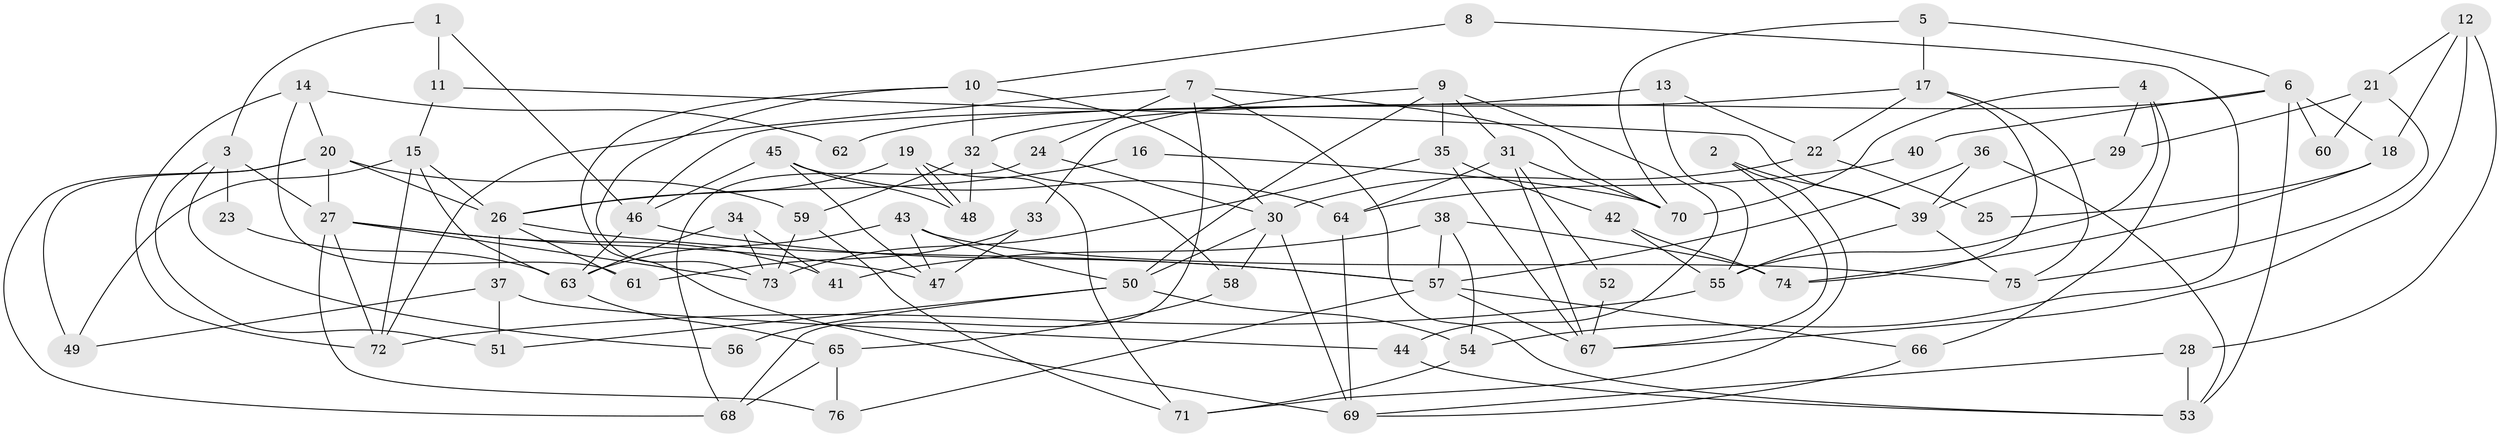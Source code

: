 // coarse degree distribution, {2: 0.12962962962962962, 5: 0.18518518518518517, 7: 0.1111111111111111, 4: 0.3148148148148148, 3: 0.09259259259259259, 9: 0.037037037037037035, 6: 0.07407407407407407, 8: 0.037037037037037035, 1: 0.018518518518518517}
// Generated by graph-tools (version 1.1) at 2025/37/03/04/25 23:37:11]
// undirected, 76 vertices, 152 edges
graph export_dot {
  node [color=gray90,style=filled];
  1;
  2;
  3;
  4;
  5;
  6;
  7;
  8;
  9;
  10;
  11;
  12;
  13;
  14;
  15;
  16;
  17;
  18;
  19;
  20;
  21;
  22;
  23;
  24;
  25;
  26;
  27;
  28;
  29;
  30;
  31;
  32;
  33;
  34;
  35;
  36;
  37;
  38;
  39;
  40;
  41;
  42;
  43;
  44;
  45;
  46;
  47;
  48;
  49;
  50;
  51;
  52;
  53;
  54;
  55;
  56;
  57;
  58;
  59;
  60;
  61;
  62;
  63;
  64;
  65;
  66;
  67;
  68;
  69;
  70;
  71;
  72;
  73;
  74;
  75;
  76;
  1 -- 11;
  1 -- 46;
  1 -- 3;
  2 -- 67;
  2 -- 71;
  2 -- 39;
  3 -- 27;
  3 -- 23;
  3 -- 51;
  3 -- 56;
  4 -- 70;
  4 -- 29;
  4 -- 55;
  4 -- 66;
  5 -- 70;
  5 -- 6;
  5 -- 17;
  6 -- 18;
  6 -- 32;
  6 -- 40;
  6 -- 53;
  6 -- 60;
  7 -- 72;
  7 -- 68;
  7 -- 24;
  7 -- 53;
  7 -- 70;
  8 -- 10;
  8 -- 54;
  9 -- 35;
  9 -- 50;
  9 -- 31;
  9 -- 33;
  9 -- 44;
  10 -- 73;
  10 -- 30;
  10 -- 32;
  10 -- 69;
  11 -- 39;
  11 -- 15;
  12 -- 28;
  12 -- 67;
  12 -- 18;
  12 -- 21;
  13 -- 46;
  13 -- 55;
  13 -- 22;
  14 -- 61;
  14 -- 72;
  14 -- 20;
  14 -- 62;
  15 -- 72;
  15 -- 63;
  15 -- 26;
  15 -- 49;
  16 -- 70;
  16 -- 26;
  17 -- 22;
  17 -- 62;
  17 -- 74;
  17 -- 75;
  18 -- 74;
  18 -- 25;
  19 -- 48;
  19 -- 48;
  19 -- 26;
  19 -- 71;
  20 -- 49;
  20 -- 26;
  20 -- 27;
  20 -- 59;
  20 -- 68;
  21 -- 75;
  21 -- 29;
  21 -- 60;
  22 -- 30;
  22 -- 25;
  23 -- 63;
  24 -- 68;
  24 -- 30;
  26 -- 37;
  26 -- 57;
  26 -- 61;
  27 -- 41;
  27 -- 47;
  27 -- 72;
  27 -- 73;
  27 -- 76;
  28 -- 53;
  28 -- 69;
  29 -- 39;
  30 -- 50;
  30 -- 58;
  30 -- 69;
  31 -- 64;
  31 -- 52;
  31 -- 67;
  31 -- 70;
  32 -- 59;
  32 -- 48;
  32 -- 58;
  33 -- 47;
  33 -- 61;
  34 -- 63;
  34 -- 73;
  34 -- 41;
  35 -- 42;
  35 -- 67;
  35 -- 73;
  36 -- 57;
  36 -- 53;
  36 -- 39;
  37 -- 44;
  37 -- 49;
  37 -- 51;
  38 -- 57;
  38 -- 54;
  38 -- 41;
  38 -- 74;
  39 -- 55;
  39 -- 75;
  40 -- 64;
  42 -- 74;
  42 -- 55;
  43 -- 47;
  43 -- 75;
  43 -- 50;
  43 -- 63;
  44 -- 53;
  45 -- 46;
  45 -- 48;
  45 -- 47;
  45 -- 64;
  46 -- 57;
  46 -- 63;
  50 -- 51;
  50 -- 54;
  50 -- 56;
  52 -- 67;
  54 -- 71;
  55 -- 72;
  57 -- 66;
  57 -- 67;
  57 -- 76;
  58 -- 65;
  59 -- 73;
  59 -- 71;
  63 -- 65;
  64 -- 69;
  65 -- 76;
  65 -- 68;
  66 -- 69;
}
